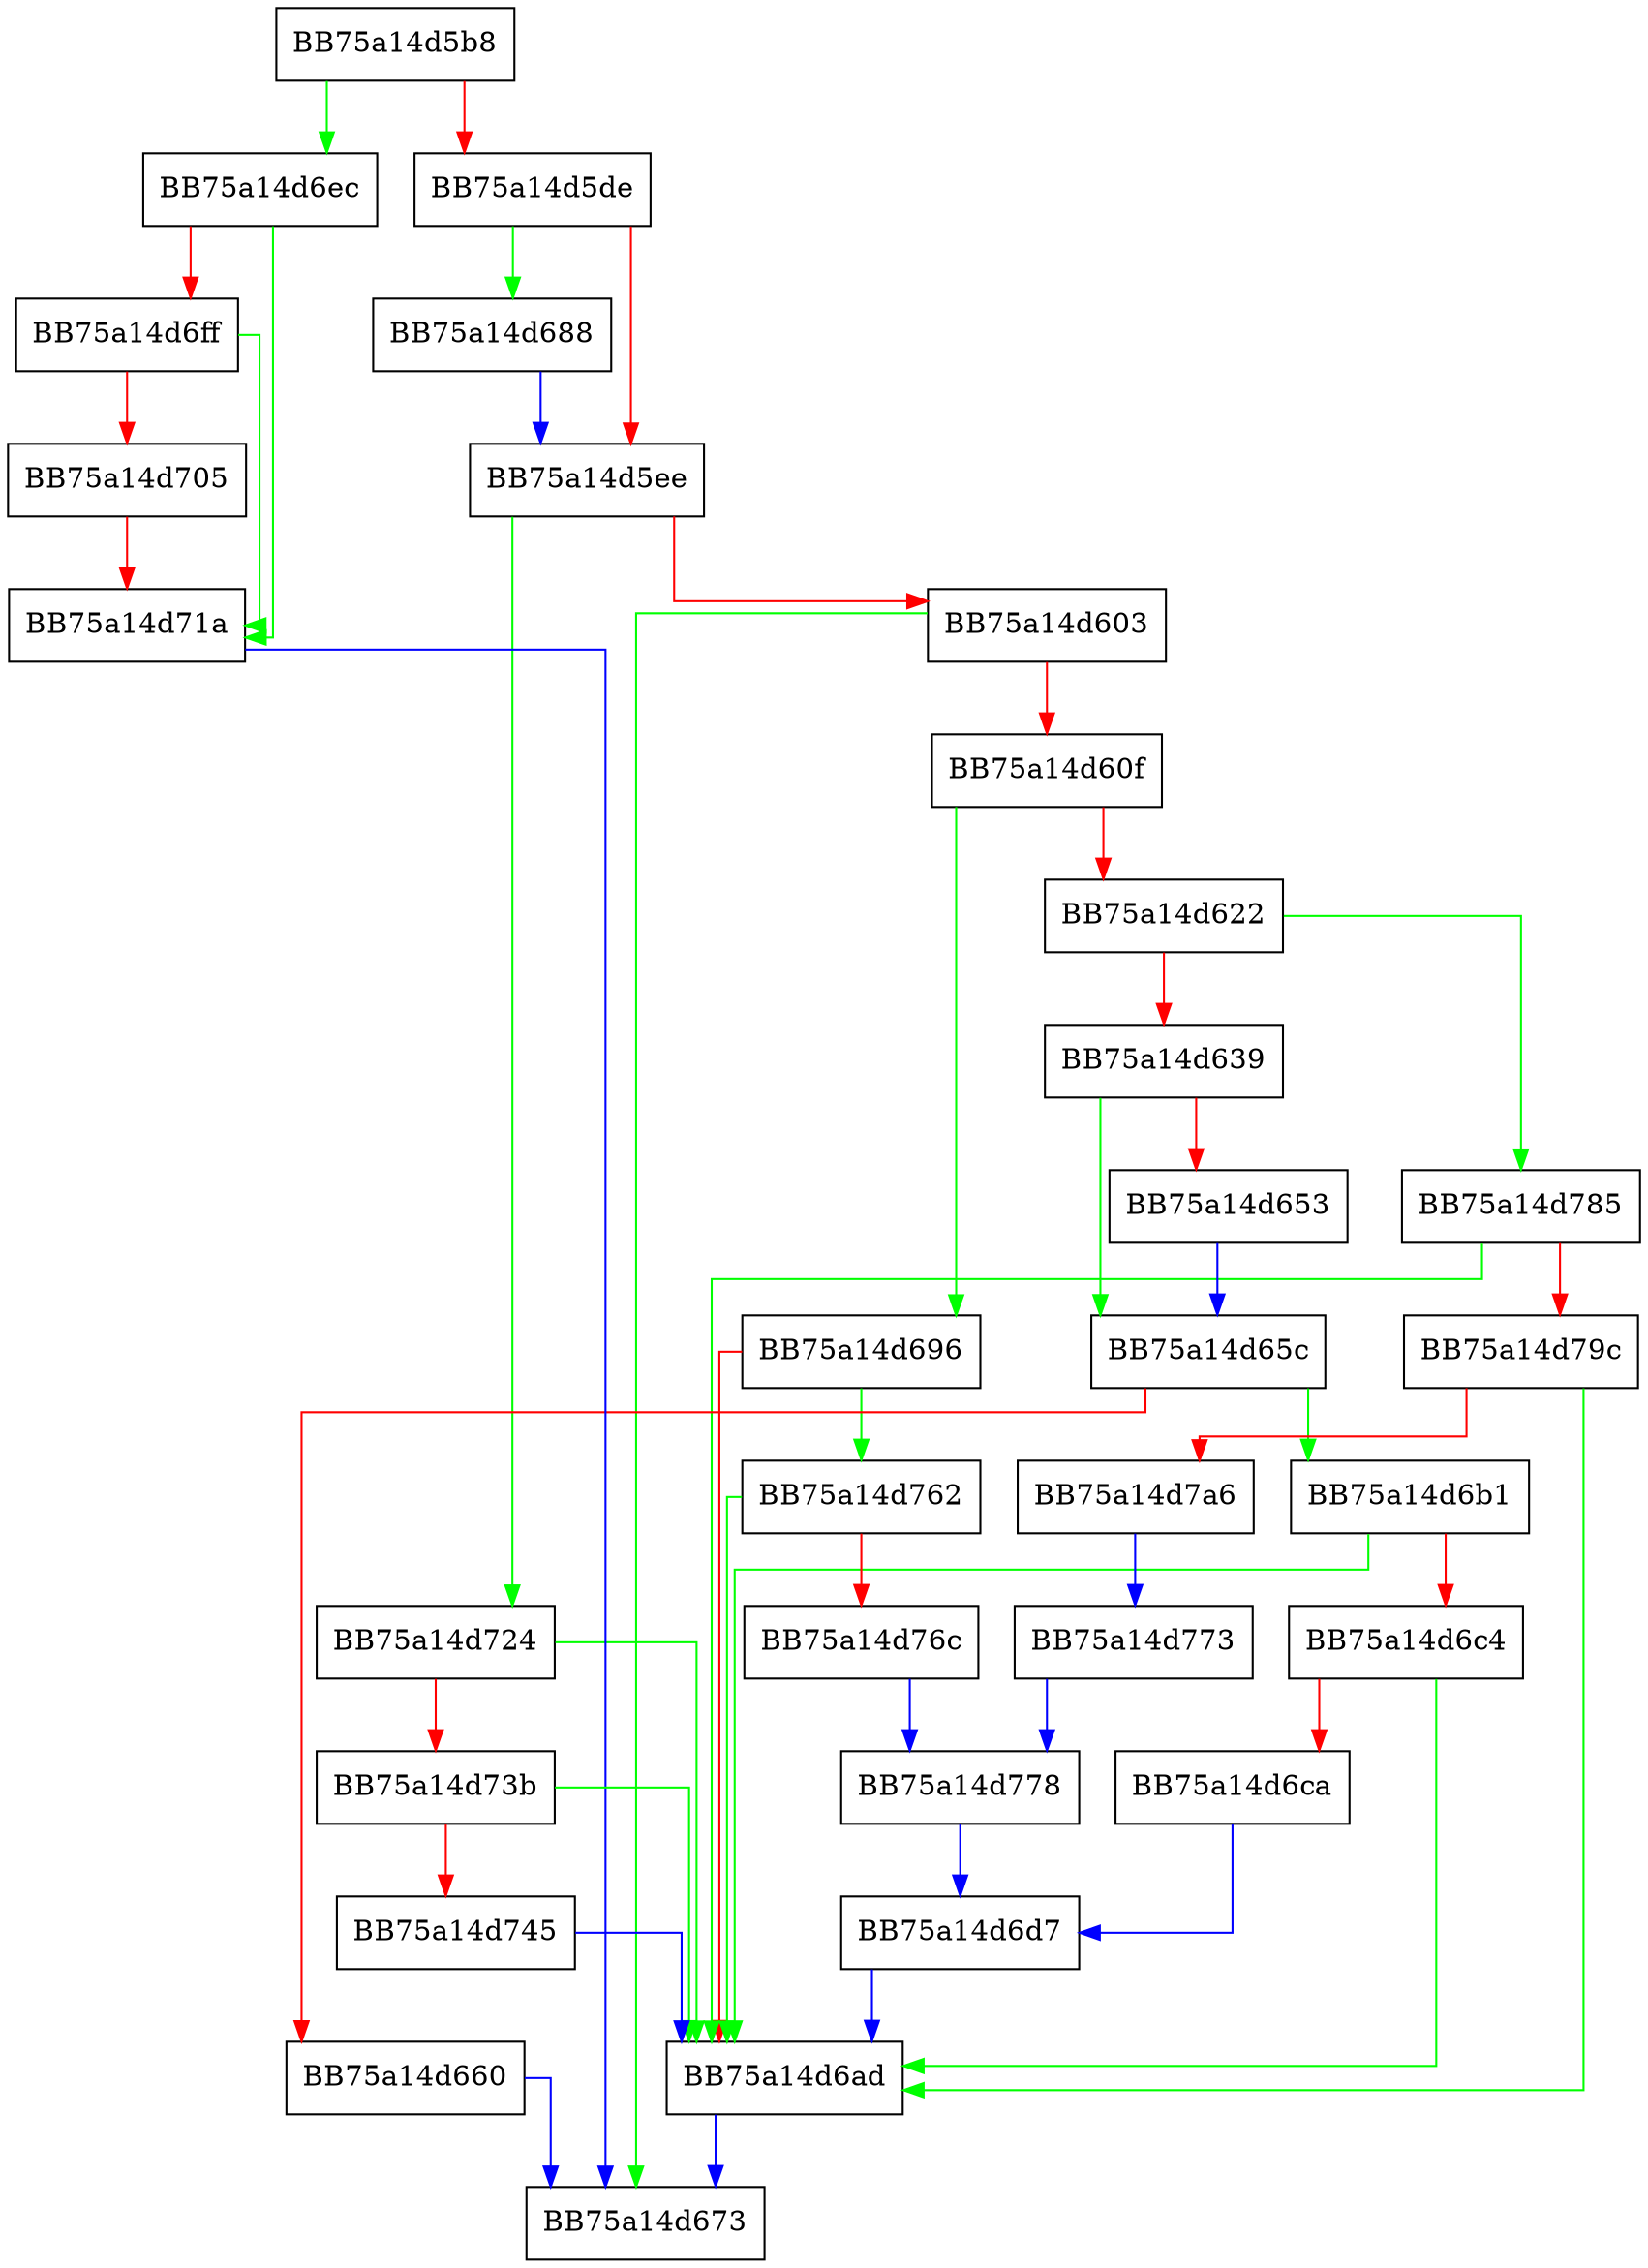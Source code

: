 digraph Initialize {
  node [shape="box"];
  graph [splines=ortho];
  BB75a14d5b8 -> BB75a14d6ec [color="green"];
  BB75a14d5b8 -> BB75a14d5de [color="red"];
  BB75a14d5de -> BB75a14d688 [color="green"];
  BB75a14d5de -> BB75a14d5ee [color="red"];
  BB75a14d5ee -> BB75a14d724 [color="green"];
  BB75a14d5ee -> BB75a14d603 [color="red"];
  BB75a14d603 -> BB75a14d673 [color="green"];
  BB75a14d603 -> BB75a14d60f [color="red"];
  BB75a14d60f -> BB75a14d696 [color="green"];
  BB75a14d60f -> BB75a14d622 [color="red"];
  BB75a14d622 -> BB75a14d785 [color="green"];
  BB75a14d622 -> BB75a14d639 [color="red"];
  BB75a14d639 -> BB75a14d65c [color="green"];
  BB75a14d639 -> BB75a14d653 [color="red"];
  BB75a14d653 -> BB75a14d65c [color="blue"];
  BB75a14d65c -> BB75a14d6b1 [color="green"];
  BB75a14d65c -> BB75a14d660 [color="red"];
  BB75a14d660 -> BB75a14d673 [color="blue"];
  BB75a14d688 -> BB75a14d5ee [color="blue"];
  BB75a14d696 -> BB75a14d762 [color="green"];
  BB75a14d696 -> BB75a14d6ad [color="red"];
  BB75a14d6ad -> BB75a14d673 [color="blue"];
  BB75a14d6b1 -> BB75a14d6ad [color="green"];
  BB75a14d6b1 -> BB75a14d6c4 [color="red"];
  BB75a14d6c4 -> BB75a14d6ad [color="green"];
  BB75a14d6c4 -> BB75a14d6ca [color="red"];
  BB75a14d6ca -> BB75a14d6d7 [color="blue"];
  BB75a14d6d7 -> BB75a14d6ad [color="blue"];
  BB75a14d6ec -> BB75a14d71a [color="green"];
  BB75a14d6ec -> BB75a14d6ff [color="red"];
  BB75a14d6ff -> BB75a14d71a [color="green"];
  BB75a14d6ff -> BB75a14d705 [color="red"];
  BB75a14d705 -> BB75a14d71a [color="red"];
  BB75a14d71a -> BB75a14d673 [color="blue"];
  BB75a14d724 -> BB75a14d6ad [color="green"];
  BB75a14d724 -> BB75a14d73b [color="red"];
  BB75a14d73b -> BB75a14d6ad [color="green"];
  BB75a14d73b -> BB75a14d745 [color="red"];
  BB75a14d745 -> BB75a14d6ad [color="blue"];
  BB75a14d762 -> BB75a14d6ad [color="green"];
  BB75a14d762 -> BB75a14d76c [color="red"];
  BB75a14d76c -> BB75a14d778 [color="blue"];
  BB75a14d773 -> BB75a14d778 [color="blue"];
  BB75a14d778 -> BB75a14d6d7 [color="blue"];
  BB75a14d785 -> BB75a14d6ad [color="green"];
  BB75a14d785 -> BB75a14d79c [color="red"];
  BB75a14d79c -> BB75a14d6ad [color="green"];
  BB75a14d79c -> BB75a14d7a6 [color="red"];
  BB75a14d7a6 -> BB75a14d773 [color="blue"];
}